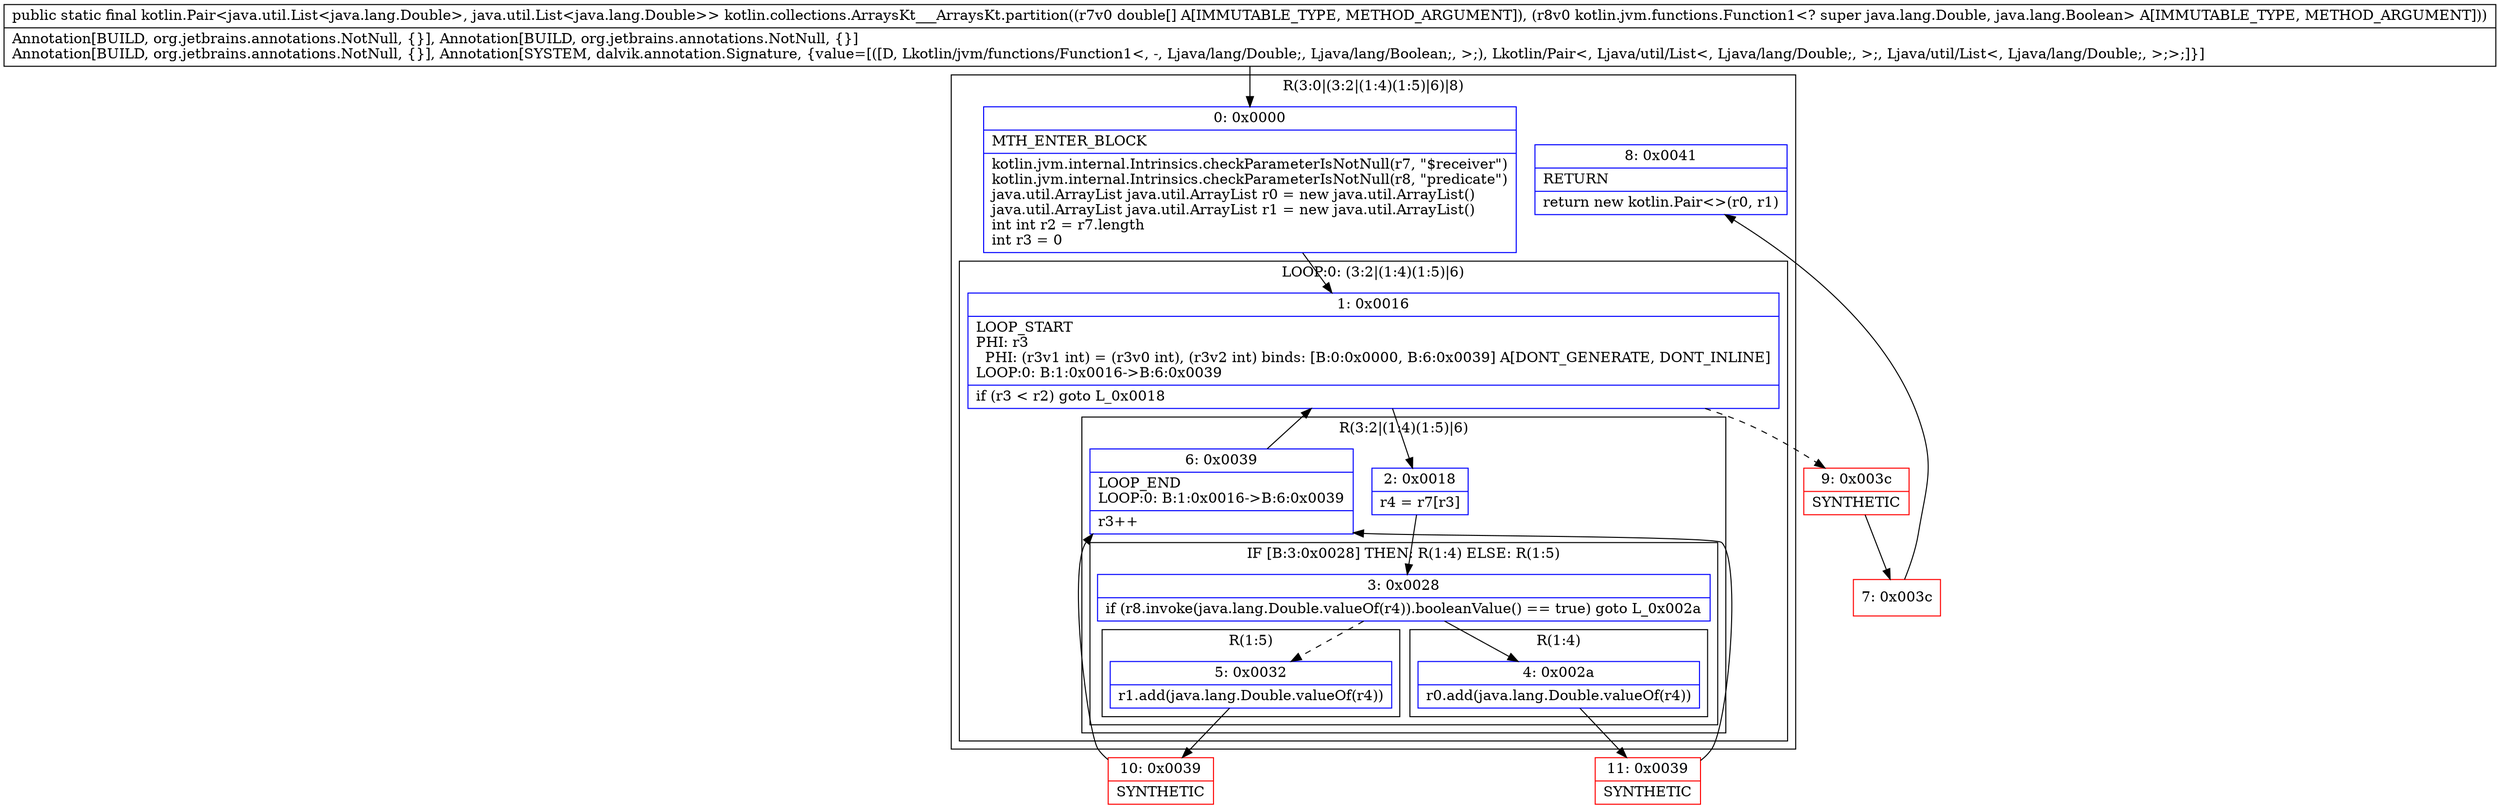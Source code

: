 digraph "CFG forkotlin.collections.ArraysKt___ArraysKt.partition([DLkotlin\/jvm\/functions\/Function1;)Lkotlin\/Pair;" {
subgraph cluster_Region_63333312 {
label = "R(3:0|(3:2|(1:4)(1:5)|6)|8)";
node [shape=record,color=blue];
Node_0 [shape=record,label="{0\:\ 0x0000|MTH_ENTER_BLOCK\l|kotlin.jvm.internal.Intrinsics.checkParameterIsNotNull(r7, \"$receiver\")\lkotlin.jvm.internal.Intrinsics.checkParameterIsNotNull(r8, \"predicate\")\ljava.util.ArrayList java.util.ArrayList r0 = new java.util.ArrayList()\ljava.util.ArrayList java.util.ArrayList r1 = new java.util.ArrayList()\lint int r2 = r7.length\lint r3 = 0\l}"];
subgraph cluster_LoopRegion_1379054146 {
label = "LOOP:0: (3:2|(1:4)(1:5)|6)";
node [shape=record,color=blue];
Node_1 [shape=record,label="{1\:\ 0x0016|LOOP_START\lPHI: r3 \l  PHI: (r3v1 int) = (r3v0 int), (r3v2 int) binds: [B:0:0x0000, B:6:0x0039] A[DONT_GENERATE, DONT_INLINE]\lLOOP:0: B:1:0x0016\-\>B:6:0x0039\l|if (r3 \< r2) goto L_0x0018\l}"];
subgraph cluster_Region_1201192967 {
label = "R(3:2|(1:4)(1:5)|6)";
node [shape=record,color=blue];
Node_2 [shape=record,label="{2\:\ 0x0018|r4 = r7[r3]\l}"];
subgraph cluster_IfRegion_274909160 {
label = "IF [B:3:0x0028] THEN: R(1:4) ELSE: R(1:5)";
node [shape=record,color=blue];
Node_3 [shape=record,label="{3\:\ 0x0028|if (r8.invoke(java.lang.Double.valueOf(r4)).booleanValue() == true) goto L_0x002a\l}"];
subgraph cluster_Region_554438320 {
label = "R(1:4)";
node [shape=record,color=blue];
Node_4 [shape=record,label="{4\:\ 0x002a|r0.add(java.lang.Double.valueOf(r4))\l}"];
}
subgraph cluster_Region_290273410 {
label = "R(1:5)";
node [shape=record,color=blue];
Node_5 [shape=record,label="{5\:\ 0x0032|r1.add(java.lang.Double.valueOf(r4))\l}"];
}
}
Node_6 [shape=record,label="{6\:\ 0x0039|LOOP_END\lLOOP:0: B:1:0x0016\-\>B:6:0x0039\l|r3++\l}"];
}
}
Node_8 [shape=record,label="{8\:\ 0x0041|RETURN\l|return new kotlin.Pair\<\>(r0, r1)\l}"];
}
Node_7 [shape=record,color=red,label="{7\:\ 0x003c}"];
Node_9 [shape=record,color=red,label="{9\:\ 0x003c|SYNTHETIC\l}"];
Node_10 [shape=record,color=red,label="{10\:\ 0x0039|SYNTHETIC\l}"];
Node_11 [shape=record,color=red,label="{11\:\ 0x0039|SYNTHETIC\l}"];
MethodNode[shape=record,label="{public static final kotlin.Pair\<java.util.List\<java.lang.Double\>, java.util.List\<java.lang.Double\>\> kotlin.collections.ArraysKt___ArraysKt.partition((r7v0 double[] A[IMMUTABLE_TYPE, METHOD_ARGUMENT]), (r8v0 kotlin.jvm.functions.Function1\<? super java.lang.Double, java.lang.Boolean\> A[IMMUTABLE_TYPE, METHOD_ARGUMENT]))  | Annotation[BUILD, org.jetbrains.annotations.NotNull, \{\}], Annotation[BUILD, org.jetbrains.annotations.NotNull, \{\}]\lAnnotation[BUILD, org.jetbrains.annotations.NotNull, \{\}], Annotation[SYSTEM, dalvik.annotation.Signature, \{value=[([D, Lkotlin\/jvm\/functions\/Function1\<, \-, Ljava\/lang\/Double;, Ljava\/lang\/Boolean;, \>;), Lkotlin\/Pair\<, Ljava\/util\/List\<, Ljava\/lang\/Double;, \>;, Ljava\/util\/List\<, Ljava\/lang\/Double;, \>;\>;]\}]\l}"];
MethodNode -> Node_0;
Node_0 -> Node_1;
Node_1 -> Node_2;
Node_1 -> Node_9[style=dashed];
Node_2 -> Node_3;
Node_3 -> Node_4;
Node_3 -> Node_5[style=dashed];
Node_4 -> Node_11;
Node_5 -> Node_10;
Node_6 -> Node_1;
Node_7 -> Node_8;
Node_9 -> Node_7;
Node_10 -> Node_6;
Node_11 -> Node_6;
}

